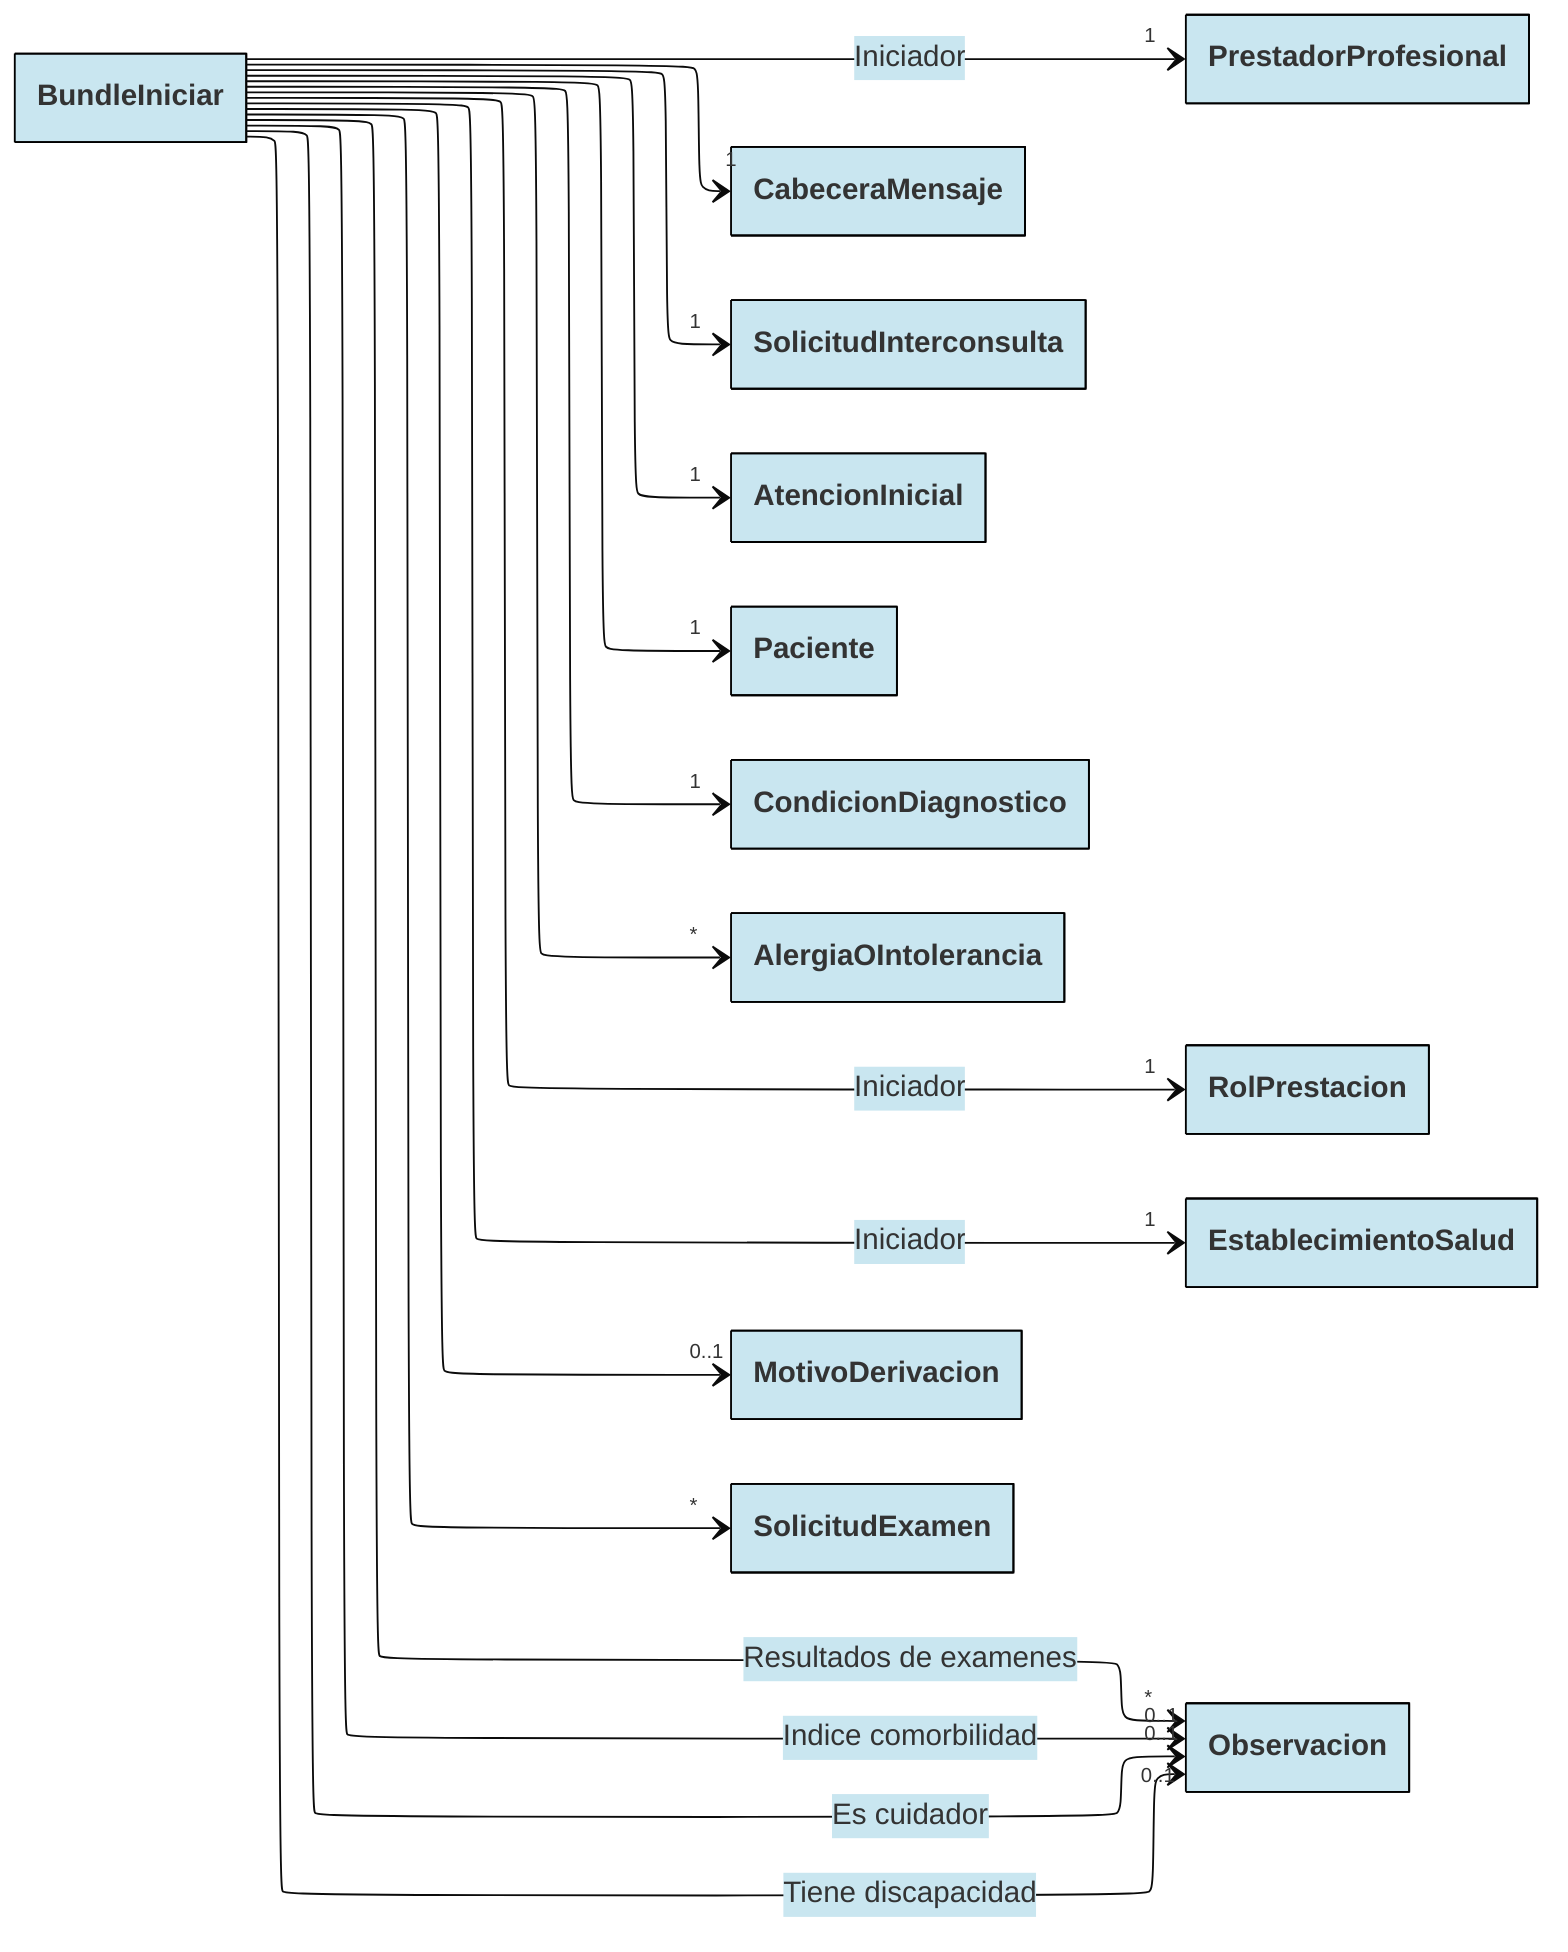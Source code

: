 ---
config:
  layout: elk
  theme: base
  class:
    hideEmptyMembersBox: true
  themeVariables:
    primaryBorderColor: "#000000"
    primaryColor: "#C9E6F0"
---

classDiagram
direction LR



class PrestadorProfesional { }
class RolPrestacion { }
class EstablecimientoSalud { }


BundleIniciar --> "1" CabeceraMensaje
link CabeceraMensaje "https://github.com/chris-f23/diagramas-fhir-tei/blob/main/docs/CabeceraMensaje.mmd"

BundleIniciar --> "1" SolicitudInterconsulta
link SolicitudInterconsulta "https://github.com/chris-f23/diagramas-fhir-tei/blob/main/docs/SolicitudInterconsulta.mmd"

BundleIniciar --> "1" AtencionInicial
link AtencionInicial "https://github.com/chris-f23/diagramas-fhir-tei/blob/main/docs/AtencionInicial.mmd"

BundleIniciar --> "1" Paciente
link Paciente "https://github.com/chris-f23/diagramas-fhir-tei/blob/main/docs/Paciente.mmd"

BundleIniciar --> "1" CondicionDiagnostico
link CondicionDiagnostico "https://github.com/chris-f23/diagramas-fhir-tei/blob/main/docs/CondicionDiagnostico.mmd"

BundleIniciar --> "0..1" Observacion: Indice comorbilidad
BundleIniciar --> "0..1" Observacion: Es cuidador
BundleIniciar --> "0..1" Observacion: Tiene discapacidad
BundleIniciar --> "*" Observacion: Resultados de examenes
link Observacion "https://github.com/chris-f23/diagramas-fhir-tei/blob/main/docs/Observacion.mmd"

BundleIniciar --> "*" AlergiaOIntolerancia
link AlergiaOIntolerancia "https://github.com/chris-f23/diagramas-fhir-tei/blob/main/docs/AlergiaOIntolerancia.mmd"



BundleIniciar --> "1" RolPrestacion: Iniciador
link RolPrestacion "https://github.com/chris-f23/diagramas-fhir-tei/blob/main/docs/RolPrestacion.mmd"

BundleIniciar --> "1" PrestadorProfesional: Iniciador
link PrestadorProfesional "https://github.com/chris-f23/diagramas-fhir-tei/blob/main/docs/Prestador.mmd"

BundleIniciar --> "1" EstablecimientoSalud: Iniciador
link EstablecimientoSalud "https://github.com/chris-f23/diagramas-fhir-tei/blob/main/docs/EstablecimientoSalud.mmd"

BundleIniciar --> "0..1" MotivoDerivacion
link MotivoDerivacion "https://github.com/chris-f23/diagramas-fhir-tei/blob/main/docs/MotivoDerivacion.mmd"

BundleIniciar --> "*" SolicitudExamen
link SolicitudExamen "https://github.com/chris-f23/diagramas-fhir-tei/blob/main/docs/SolicitudExamen.mmd"


%% RolPrestacion ..> "1" EstablecimientoSalud
%% RolPrestacion ..> "1" PrestadorProfesional

%% SolicitudInterconsulta ..> "1" Paciente: Subject
%% SolicitudInterconsulta ..> "0..1" AtencionInicial: Encounter
%% SolicitudInterconsulta ..> "0..1" RolPrestacion: Requester


%% AtencionInicial ..> "1" Paciente: Subject
%% AtencionInicial ..> "1" CondicionDiagnostico: Diagnostico de inicio



%% SolicitudInterconsulta ..> "0..1" CondicionDiagnostico: Diagnostico de inicio
%% SolicitudInterconsulta ..> "*" AlergiaOIntolerancia: Alergias
%% SolicitudInterconsulta ..> "0..1" Observacion: Indice de comorbilidad
%% SolicitudInterconsulta ..> "0..1" Observacion: Es cuidador
%% SolicitudInterconsulta ..> "0..1" Observacion: Tiene discapacidad
%% SolicitudInterconsulta ..> "0..1" MotivoDerivacion: Motivo de derivación
%% SolicitudInterconsulta ..> "*" SolicitudExamen: Solicitudes de examenes
%% SolicitudInterconsulta ..> "*" Observacion: Resultados de examenes
